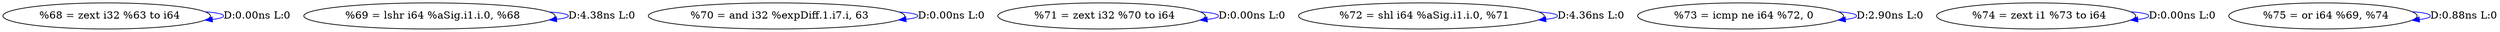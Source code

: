 digraph {
Node0x3491ff0[label="  %68 = zext i32 %63 to i64"];
Node0x3491ff0 -> Node0x3491ff0[label="D:0.00ns L:0",color=blue];
Node0x34920d0[label="  %69 = lshr i64 %aSig.i1.i.0, %68"];
Node0x34920d0 -> Node0x34920d0[label="D:4.38ns L:0",color=blue];
Node0x34921b0[label="  %70 = and i32 %expDiff.1.i7.i, 63"];
Node0x34921b0 -> Node0x34921b0[label="D:0.00ns L:0",color=blue];
Node0x3492290[label="  %71 = zext i32 %70 to i64"];
Node0x3492290 -> Node0x3492290[label="D:0.00ns L:0",color=blue];
Node0x3492370[label="  %72 = shl i64 %aSig.i1.i.0, %71"];
Node0x3492370 -> Node0x3492370[label="D:4.36ns L:0",color=blue];
Node0x3492450[label="  %73 = icmp ne i64 %72, 0"];
Node0x3492450 -> Node0x3492450[label="D:2.90ns L:0",color=blue];
Node0x3492530[label="  %74 = zext i1 %73 to i64"];
Node0x3492530 -> Node0x3492530[label="D:0.00ns L:0",color=blue];
Node0x3492610[label="  %75 = or i64 %69, %74"];
Node0x3492610 -> Node0x3492610[label="D:0.88ns L:0",color=blue];
}
